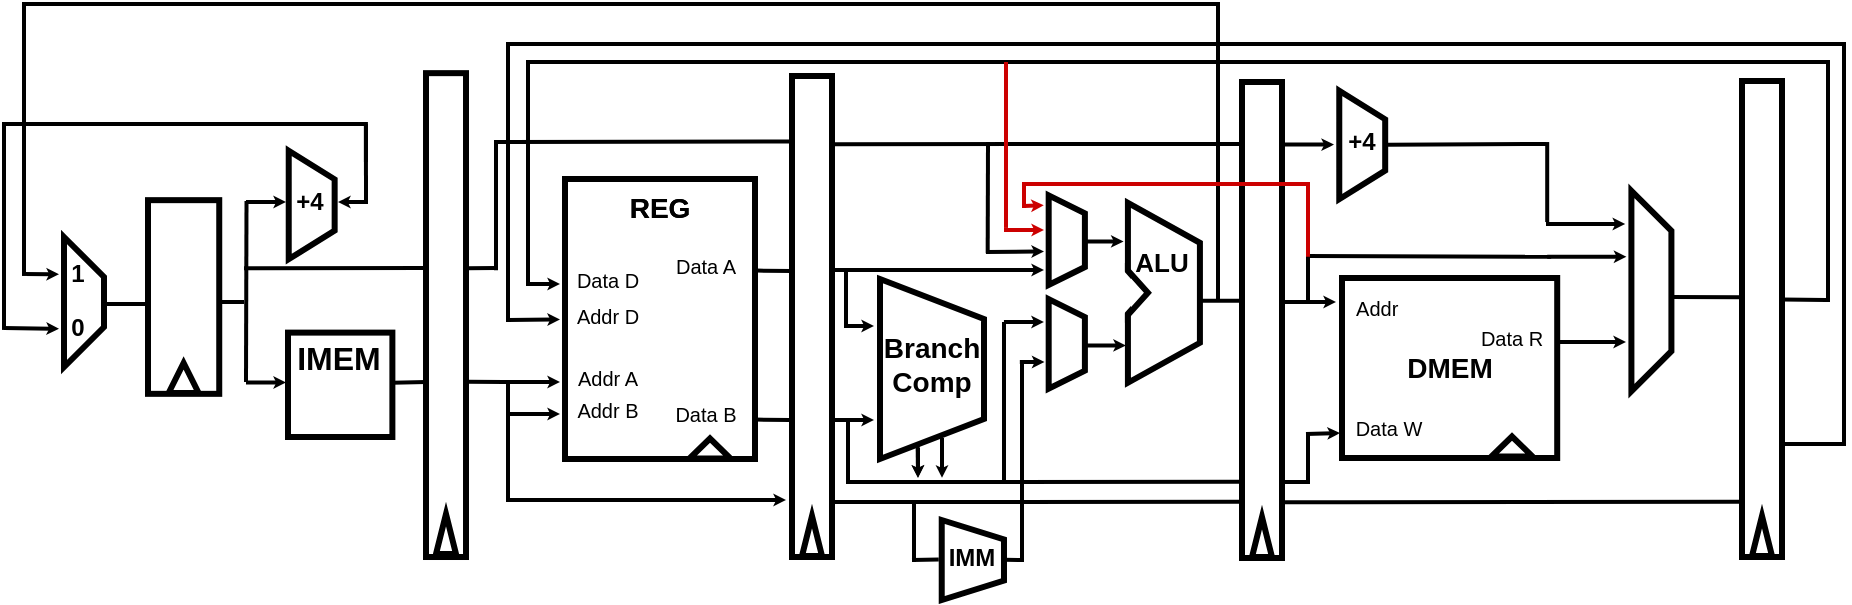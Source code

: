 <mxfile version="15.2.7" type="device"><diagram id="YKIBnA5jjdwFtylRU8H6" name="Page-1"><mxGraphModel dx="723" dy="402" grid="1" gridSize="10" guides="1" tooltips="1" connect="1" arrows="1" fold="1" page="1" pageScale="1" pageWidth="827" pageHeight="1169" math="0" shadow="0"><root><mxCell id="0"/><mxCell id="1" parent="0"/><mxCell id="d2UTugv3FbUXJhRa-wOp-1" value="&lt;b&gt;&lt;br&gt;&lt;br&gt;&lt;/b&gt;" style="shape=trapezoid;perimeter=trapezoidPerimeter;whiteSpace=wrap;html=1;fixedSize=1;rotation=90;strokeWidth=3;" vertex="1" parent="1"><mxGeometry x="17.5" y="190" width="65" height="20" as="geometry"/></mxCell><mxCell id="d2UTugv3FbUXJhRa-wOp-3" value="" style="rounded=0;whiteSpace=wrap;html=1;strokeWidth=3;rotation=-90;" vertex="1" parent="1"><mxGeometry x="51.39" y="179.69" width="96.84" height="35.62" as="geometry"/></mxCell><mxCell id="d2UTugv3FbUXJhRa-wOp-5" value="" style="triangle;whiteSpace=wrap;html=1;strokeWidth=3;rotation=-90;" vertex="1" parent="1"><mxGeometry x="92.31" y="230.5" width="15" height="15" as="geometry"/></mxCell><mxCell id="d2UTugv3FbUXJhRa-wOp-6" value="" style="shape=trapezoid;perimeter=trapezoidPerimeter;whiteSpace=wrap;html=1;fixedSize=1;strokeWidth=3;rotation=90;size=14.29;" vertex="1" parent="1"><mxGeometry x="136.73" y="140" width="54.23" height="22.96" as="geometry"/></mxCell><mxCell id="d2UTugv3FbUXJhRa-wOp-8" value="" style="whiteSpace=wrap;html=1;aspect=fixed;strokeWidth=3;" vertex="1" parent="1"><mxGeometry x="152" y="215.31" width="52.19" height="52.19" as="geometry"/></mxCell><mxCell id="d2UTugv3FbUXJhRa-wOp-11" value="" style="rounded=0;whiteSpace=wrap;html=1;strokeWidth=3;rotation=90;" vertex="1" parent="1"><mxGeometry x="268" y="161" width="140" height="95" as="geometry"/></mxCell><mxCell id="d2UTugv3FbUXJhRa-wOp-12" value="" style="rounded=0;whiteSpace=wrap;html=1;strokeWidth=3;rotation=-90;" vertex="1" parent="1"><mxGeometry x="293.75" y="197.25" width="240.5" height="20" as="geometry"/></mxCell><mxCell id="d2UTugv3FbUXJhRa-wOp-13" value="" style="triangle;whiteSpace=wrap;html=1;strokeWidth=3;rotation=-90;" vertex="1" parent="1"><mxGeometry x="404" y="312" width="20" height="10" as="geometry"/></mxCell><mxCell id="d2UTugv3FbUXJhRa-wOp-14" value="" style="shape=trapezoid;perimeter=trapezoidPerimeter;whiteSpace=wrap;html=1;fixedSize=1;strokeWidth=3;rotation=90;" vertex="1" parent="1"><mxGeometry x="429" y="207.5" width="90" height="52" as="geometry"/></mxCell><mxCell id="d2UTugv3FbUXJhRa-wOp-15" value="" style="shape=trapezoid;perimeter=trapezoidPerimeter;whiteSpace=wrap;html=1;fixedSize=1;rotation=90;strokeWidth=3;size=8.96;" vertex="1" parent="1"><mxGeometry x="519" y="160.02" width="44.79" height="18.11" as="geometry"/></mxCell><mxCell id="d2UTugv3FbUXJhRa-wOp-17" value="" style="shape=trapezoid;perimeter=trapezoidPerimeter;whiteSpace=wrap;html=1;fixedSize=1;rotation=90;strokeWidth=3;size=8.96;" vertex="1" parent="1"><mxGeometry x="519" y="211.88" width="44.79" height="18.11" as="geometry"/></mxCell><mxCell id="d2UTugv3FbUXJhRa-wOp-18" value="" style="shape=trapezoid;perimeter=trapezoidPerimeter;whiteSpace=wrap;html=1;fixedSize=1;strokeWidth=3;rotation=90;" vertex="1" parent="1"><mxGeometry x="544.96" y="177.38" width="90" height="36" as="geometry"/></mxCell><mxCell id="d2UTugv3FbUXJhRa-wOp-19" value="" style="triangle;whiteSpace=wrap;html=1;strokeWidth=3;shadow=0;rounded=0;sketch=0;" vertex="1" parent="1"><mxGeometry x="571.96" y="184.29" width="10" height="22.19" as="geometry"/></mxCell><mxCell id="d2UTugv3FbUXJhRa-wOp-33" value="" style="triangle;whiteSpace=wrap;html=1;strokeColor=#FFFFFF;" vertex="1" parent="1"><mxGeometry x="568.79" y="183.98" width="10" height="22.5" as="geometry"/></mxCell><mxCell id="d2UTugv3FbUXJhRa-wOp-35" value="" style="rounded=0;whiteSpace=wrap;html=1;strokeWidth=3;rotation=-90;" vertex="1" parent="1"><mxGeometry x="520" y="199" width="238" height="20" as="geometry"/></mxCell><mxCell id="d2UTugv3FbUXJhRa-wOp-36" value="" style="triangle;whiteSpace=wrap;html=1;strokeWidth=3;rotation=-90;" vertex="1" parent="1"><mxGeometry x="629" y="312.5" width="20" height="10" as="geometry"/></mxCell><mxCell id="d2UTugv3FbUXJhRa-wOp-37" value="" style="shape=trapezoid;perimeter=trapezoidPerimeter;whiteSpace=wrap;html=1;fixedSize=1;strokeWidth=3;rotation=90;size=14.29;" vertex="1" parent="1"><mxGeometry x="662" y="110" width="54.23" height="22.96" as="geometry"/></mxCell><mxCell id="d2UTugv3FbUXJhRa-wOp-39" value="" style="rounded=0;whiteSpace=wrap;html=1;strokeColor=#000000;strokeWidth=3;" vertex="1" parent="1"><mxGeometry x="679" y="188" width="107.6" height="90" as="geometry"/></mxCell><mxCell id="d2UTugv3FbUXJhRa-wOp-40" value="" style="triangle;whiteSpace=wrap;html=1;strokeColor=#000000;strokeWidth=3;rotation=-90;" vertex="1" parent="1"><mxGeometry x="759" y="262" width="10" height="20.5" as="geometry"/></mxCell><mxCell id="d2UTugv3FbUXJhRa-wOp-41" value="" style="shape=trapezoid;perimeter=trapezoidPerimeter;whiteSpace=wrap;html=1;fixedSize=1;strokeColor=#000000;strokeWidth=3;rotation=90;" vertex="1" parent="1"><mxGeometry x="783.6" y="184.5" width="100.21" height="20" as="geometry"/></mxCell><mxCell id="d2UTugv3FbUXJhRa-wOp-44" value="" style="rounded=0;whiteSpace=wrap;html=1;strokeWidth=3;rotation=-90;" vertex="1" parent="1"><mxGeometry x="110.04" y="196.54" width="241.93" height="20" as="geometry"/></mxCell><mxCell id="d2UTugv3FbUXJhRa-wOp-45" value="" style="triangle;whiteSpace=wrap;html=1;strokeWidth=3;rotation=-90;" vertex="1" parent="1"><mxGeometry x="221" y="311" width="20" height="10" as="geometry"/></mxCell><mxCell id="d2UTugv3FbUXJhRa-wOp-46" value="" style="rounded=0;whiteSpace=wrap;html=1;strokeWidth=3;rotation=-90;" vertex="1" parent="1"><mxGeometry x="770" y="198.5" width="238" height="20" as="geometry"/></mxCell><mxCell id="d2UTugv3FbUXJhRa-wOp-47" value="" style="triangle;whiteSpace=wrap;html=1;strokeWidth=3;rotation=-90;" vertex="1" parent="1"><mxGeometry x="879" y="312" width="20" height="10" as="geometry"/></mxCell><mxCell id="d2UTugv3FbUXJhRa-wOp-49" value="" style="endArrow=classic;html=1;startSize=0;endSize=0;strokeColor=#000000;strokeWidth=2;" edge="1" parent="1"><mxGeometry width="50" height="50" relative="1" as="geometry"><mxPoint x="20" y="186" as="sourcePoint"/><mxPoint x="37.5" y="186.13" as="targetPoint"/></mxGeometry></mxCell><mxCell id="d2UTugv3FbUXJhRa-wOp-50" value="" style="endArrow=classic;html=1;startSize=0;endSize=0;strokeColor=#000000;strokeWidth=2;" edge="1" parent="1"><mxGeometry width="50" height="50" relative="1" as="geometry"><mxPoint x="10" y="213" as="sourcePoint"/><mxPoint x="37.5" y="213.38" as="targetPoint"/></mxGeometry></mxCell><mxCell id="d2UTugv3FbUXJhRa-wOp-51" value="" style="endArrow=none;html=1;startSize=0;endSize=0;strokeColor=#000000;strokeWidth=2;" edge="1" parent="1"><mxGeometry width="50" height="50" relative="1" as="geometry"><mxPoint x="10" y="213.96" as="sourcePoint"/><mxPoint x="10" y="110" as="targetPoint"/></mxGeometry></mxCell><mxCell id="d2UTugv3FbUXJhRa-wOp-52" value="" style="endArrow=classic;html=1;startSize=0;endSize=0;strokeColor=#000000;strokeWidth=2;" edge="1" parent="1"><mxGeometry width="50" height="50" relative="1" as="geometry"><mxPoint x="191" y="150" as="sourcePoint"/><mxPoint x="177" y="150.04" as="targetPoint"/></mxGeometry></mxCell><mxCell id="d2UTugv3FbUXJhRa-wOp-53" value="" style="endArrow=none;html=1;startSize=0;endSize=0;strokeColor=#000000;strokeWidth=2;" edge="1" parent="1"><mxGeometry width="50" height="50" relative="1" as="geometry"><mxPoint x="9" y="111" as="sourcePoint"/><mxPoint x="190" y="111" as="targetPoint"/></mxGeometry></mxCell><mxCell id="d2UTugv3FbUXJhRa-wOp-54" value="" style="endArrow=none;html=1;startSize=0;endSize=0;strokeColor=#000000;strokeWidth=2;" edge="1" parent="1"><mxGeometry width="50" height="50" relative="1" as="geometry"><mxPoint x="191" y="151" as="sourcePoint"/><mxPoint x="190.96" y="111" as="targetPoint"/></mxGeometry></mxCell><mxCell id="d2UTugv3FbUXJhRa-wOp-55" value="" style="endArrow=none;html=1;startSize=0;endSize=0;strokeColor=#000000;strokeWidth=2;" edge="1" parent="1"><mxGeometry width="50" height="50" relative="1" as="geometry"><mxPoint x="190.96" y="130" as="sourcePoint"/><mxPoint x="190.96" y="110" as="targetPoint"/></mxGeometry></mxCell><mxCell id="d2UTugv3FbUXJhRa-wOp-56" value="" style="endArrow=none;html=1;startSize=0;endSize=0;strokeColor=#000000;strokeWidth=2;endFill=0;" edge="1" parent="1"><mxGeometry width="50" height="50" relative="1" as="geometry"><mxPoint x="609" y="199.38" as="sourcePoint"/><mxPoint x="629" y="199.38" as="targetPoint"/></mxGeometry></mxCell><mxCell id="d2UTugv3FbUXJhRa-wOp-57" value="" style="endArrow=none;html=1;startSize=0;endSize=0;strokeColor=#000000;strokeWidth=2;" edge="1" parent="1"><mxGeometry width="50" height="50" relative="1" as="geometry"><mxPoint x="617" y="199" as="sourcePoint"/><mxPoint x="617" y="50" as="targetPoint"/></mxGeometry></mxCell><mxCell id="d2UTugv3FbUXJhRa-wOp-58" value="" style="endArrow=none;html=1;startSize=0;endSize=0;strokeColor=#000000;strokeWidth=2;" edge="1" parent="1"><mxGeometry width="50" height="50" relative="1" as="geometry"><mxPoint x="20" y="51" as="sourcePoint"/><mxPoint x="600" y="51" as="targetPoint"/></mxGeometry></mxCell><mxCell id="d2UTugv3FbUXJhRa-wOp-59" value="" style="endArrow=none;html=1;startSize=0;endSize=0;strokeColor=#000000;strokeWidth=2;" edge="1" parent="1"><mxGeometry width="50" height="50" relative="1" as="geometry"><mxPoint x="20" y="190" as="sourcePoint"/><mxPoint x="20" y="50" as="targetPoint"/></mxGeometry></mxCell><mxCell id="d2UTugv3FbUXJhRa-wOp-62" value="" style="endArrow=none;html=1;startSize=0;endSize=0;strokeColor=none;strokeWidth=2;" edge="1" parent="1"><mxGeometry width="50" height="50" relative="1" as="geometry"><mxPoint x="17.5" y="202.5" as="sourcePoint"/><mxPoint x="17.5" y="192.5" as="targetPoint"/></mxGeometry></mxCell><mxCell id="d2UTugv3FbUXJhRa-wOp-64" value="" style="endArrow=none;html=1;startSize=0;endSize=0;strokeColor=#FFFFFF;strokeWidth=3;" edge="1" parent="1"><mxGeometry width="50" height="50" relative="1" as="geometry"><mxPoint x="20" y="190" as="sourcePoint"/><mxPoint x="20" y="186.98" as="targetPoint"/></mxGeometry></mxCell><mxCell id="d2UTugv3FbUXJhRa-wOp-70" value="" style="endArrow=none;html=1;startSize=0;endSize=0;strokeColor=#000000;strokeWidth=2;endFill=0;" edge="1" parent="1"><mxGeometry width="50" height="50" relative="1" as="geometry"><mxPoint x="59.81" y="201" as="sourcePoint"/><mxPoint x="82.5" y="201" as="targetPoint"/></mxGeometry></mxCell><mxCell id="d2UTugv3FbUXJhRa-wOp-72" value="" style="endArrow=none;html=1;startSize=0;endSize=0;strokeColor=#000000;strokeWidth=2;" edge="1" parent="1"><mxGeometry width="50" height="50" relative="1" as="geometry"><mxPoint x="118" y="200" as="sourcePoint"/><mxPoint x="130" y="200" as="targetPoint"/></mxGeometry></mxCell><mxCell id="d2UTugv3FbUXJhRa-wOp-73" value="" style="endArrow=classic;html=1;startSize=0;endSize=0;strokeColor=#000000;strokeWidth=2;" edge="1" parent="1"><mxGeometry width="50" height="50" relative="1" as="geometry"><mxPoint x="131" y="150" as="sourcePoint"/><mxPoint x="151" y="150" as="targetPoint"/></mxGeometry></mxCell><mxCell id="d2UTugv3FbUXJhRa-wOp-74" value="" style="endArrow=classic;html=1;startSize=0;endSize=0;strokeColor=#000000;strokeWidth=2;" edge="1" parent="1"><mxGeometry width="50" height="50" relative="1" as="geometry"><mxPoint x="131" y="240.29" as="sourcePoint"/><mxPoint x="151" y="240.29" as="targetPoint"/></mxGeometry></mxCell><mxCell id="d2UTugv3FbUXJhRa-wOp-75" value="" style="endArrow=none;html=1;startSize=0;endSize=0;strokeColor=#000000;strokeWidth=2;" edge="1" parent="1"><mxGeometry width="50" height="50" relative="1" as="geometry"><mxPoint x="131" y="240" as="sourcePoint"/><mxPoint x="131.25" y="149.5" as="targetPoint"/></mxGeometry></mxCell><mxCell id="d2UTugv3FbUXJhRa-wOp-76" value="" style="endArrow=none;html=1;startSize=0;endSize=0;strokeColor=#000000;strokeWidth=2;" edge="1" parent="1"><mxGeometry width="50" height="50" relative="1" as="geometry"><mxPoint x="130" y="183.13" as="sourcePoint"/><mxPoint x="220" y="183" as="targetPoint"/></mxGeometry></mxCell><mxCell id="d2UTugv3FbUXJhRa-wOp-78" value="" style="endArrow=none;html=1;startSize=0;endSize=0;strokeColor=#000000;strokeWidth=2;" edge="1" parent="1"><mxGeometry width="50" height="50" relative="1" as="geometry"><mxPoint x="204.19" y="240.32" as="sourcePoint"/><mxPoint x="221" y="240" as="targetPoint"/></mxGeometry></mxCell><mxCell id="d2UTugv3FbUXJhRa-wOp-79" value="" style="endArrow=none;html=1;startSize=0;endSize=0;strokeColor=#000000;strokeWidth=2;" edge="1" parent="1"><mxGeometry width="50" height="50" relative="1" as="geometry"><mxPoint x="577.79" y="51" as="sourcePoint"/><mxPoint x="617.79" y="51" as="targetPoint"/></mxGeometry></mxCell><mxCell id="d2UTugv3FbUXJhRa-wOp-80" value="" style="endArrow=classic;html=1;startSize=0;endSize=0;strokeColor=#000000;strokeWidth=2;" edge="1" parent="1"><mxGeometry width="50" height="50" relative="1" as="geometry"><mxPoint x="271" y="191" as="sourcePoint"/><mxPoint x="288" y="191.0" as="targetPoint"/></mxGeometry></mxCell><mxCell id="d2UTugv3FbUXJhRa-wOp-81" value="" style="endArrow=classic;html=1;startSize=0;endSize=0;strokeColor=#000000;strokeWidth=2;" edge="1" parent="1"><mxGeometry width="50" height="50" relative="1" as="geometry"><mxPoint x="261" y="209" as="sourcePoint"/><mxPoint x="288" y="208.69" as="targetPoint"/></mxGeometry></mxCell><mxCell id="d2UTugv3FbUXJhRa-wOp-82" value="" style="endArrow=classic;html=1;startSize=0;endSize=0;strokeColor=#000000;strokeWidth=2;" edge="1" parent="1"><mxGeometry width="50" height="50" relative="1" as="geometry"><mxPoint x="261" y="256" as="sourcePoint"/><mxPoint x="288" y="256.0" as="targetPoint"/></mxGeometry></mxCell><mxCell id="d2UTugv3FbUXJhRa-wOp-83" value="" style="endArrow=classic;html=1;startSize=0;endSize=0;strokeColor=#000000;strokeWidth=2;" edge="1" parent="1"><mxGeometry width="50" height="50" relative="1" as="geometry"><mxPoint x="260" y="240" as="sourcePoint"/><mxPoint x="288" y="240" as="targetPoint"/></mxGeometry></mxCell><mxCell id="d2UTugv3FbUXJhRa-wOp-84" value="" style="endArrow=none;html=1;startSize=0;endSize=0;strokeColor=#000000;strokeWidth=2;" edge="1" parent="1"><mxGeometry width="50" height="50" relative="1" as="geometry"><mxPoint x="262" y="300" as="sourcePoint"/><mxPoint x="262" y="239.12" as="targetPoint"/></mxGeometry></mxCell><mxCell id="d2UTugv3FbUXJhRa-wOp-86" value="" style="endArrow=classic;html=1;startSize=0;endSize=0;strokeColor=#000000;strokeWidth=2;" edge="1" parent="1"><mxGeometry width="50" height="50" relative="1" as="geometry"><mxPoint x="261" y="299" as="sourcePoint"/><mxPoint x="401" y="299" as="targetPoint"/></mxGeometry></mxCell><mxCell id="d2UTugv3FbUXJhRa-wOp-88" value="" style="endArrow=none;html=1;startSize=0;endSize=0;strokeColor=#000000;strokeWidth=2;endFill=0;" edge="1" parent="1"><mxGeometry width="50" height="50" relative="1" as="geometry"><mxPoint x="899" y="271" as="sourcePoint"/><mxPoint x="931" y="271" as="targetPoint"/></mxGeometry></mxCell><mxCell id="d2UTugv3FbUXJhRa-wOp-89" value="" style="endArrow=none;html=1;startSize=0;endSize=0;strokeColor=#000000;strokeWidth=2;" edge="1" parent="1"><mxGeometry width="50" height="50" relative="1" as="geometry"><mxPoint x="930" y="271.5" as="sourcePoint"/><mxPoint x="930" y="70" as="targetPoint"/></mxGeometry></mxCell><mxCell id="d2UTugv3FbUXJhRa-wOp-90" value="" style="endArrow=none;html=1;startSize=0;endSize=0;strokeColor=#000000;strokeWidth=2;" edge="1" parent="1"><mxGeometry width="50" height="50" relative="1" as="geometry"><mxPoint x="261" y="71" as="sourcePoint"/><mxPoint x="929" y="71" as="targetPoint"/></mxGeometry></mxCell><mxCell id="d2UTugv3FbUXJhRa-wOp-91" value="" style="endArrow=none;html=1;startSize=0;endSize=0;strokeColor=#000000;strokeWidth=2;" edge="1" parent="1"><mxGeometry width="50" height="50" relative="1" as="geometry"><mxPoint x="241" y="239.9" as="sourcePoint"/><mxPoint x="260" y="240" as="targetPoint"/></mxGeometry></mxCell><mxCell id="d2UTugv3FbUXJhRa-wOp-92" value="" style="endArrow=none;html=1;startSize=0;endSize=0;strokeColor=#000000;strokeWidth=2;" edge="1" parent="1"><mxGeometry width="50" height="50" relative="1" as="geometry"><mxPoint x="262" y="210" as="sourcePoint"/><mxPoint x="262" y="69.96" as="targetPoint"/></mxGeometry></mxCell><mxCell id="d2UTugv3FbUXJhRa-wOp-93" value="" style="endArrow=none;html=1;startSize=0;endSize=0;strokeColor=#000000;strokeWidth=2;entryX=0.864;entryY=0.007;entryDx=0;entryDy=0;entryPerimeter=0;" edge="1" parent="1"><mxGeometry width="50" height="50" relative="1" as="geometry"><mxPoint x="255" y="120" as="sourcePoint"/><mxPoint x="403.14" y="119.708" as="targetPoint"/></mxGeometry></mxCell><mxCell id="d2UTugv3FbUXJhRa-wOp-94" value="" style="endArrow=none;html=1;startSize=0;endSize=0;strokeColor=#000000;strokeWidth=2;endFill=0;" edge="1" parent="1"><mxGeometry width="50" height="50" relative="1" as="geometry"><mxPoint x="899" y="198.8" as="sourcePoint"/><mxPoint x="921" y="199" as="targetPoint"/></mxGeometry></mxCell><mxCell id="d2UTugv3FbUXJhRa-wOp-95" value="" style="endArrow=none;html=1;startSize=0;endSize=0;strokeColor=#000000;strokeWidth=2;" edge="1" parent="1"><mxGeometry width="50" height="50" relative="1" as="geometry"><mxPoint x="271" y="80" as="sourcePoint"/><mxPoint x="923" y="80" as="targetPoint"/></mxGeometry></mxCell><mxCell id="d2UTugv3FbUXJhRa-wOp-96" value="" style="endArrow=none;html=1;startSize=0;endSize=0;strokeColor=#000000;strokeWidth=2;" edge="1" parent="1"><mxGeometry width="50" height="50" relative="1" as="geometry"><mxPoint x="922" y="200" as="sourcePoint"/><mxPoint x="922" y="80" as="targetPoint"/></mxGeometry></mxCell><mxCell id="d2UTugv3FbUXJhRa-wOp-97" value="" style="endArrow=none;html=1;startSize=0;endSize=0;strokeColor=#000000;strokeWidth=2;" edge="1" parent="1"><mxGeometry width="50" height="50" relative="1" as="geometry"><mxPoint x="272" y="190" as="sourcePoint"/><mxPoint x="272" y="79" as="targetPoint"/></mxGeometry></mxCell><mxCell id="d2UTugv3FbUXJhRa-wOp-99" value="" style="endArrow=none;html=1;startSize=0;endSize=0;strokeColor=#000000;strokeWidth=2;" edge="1" parent="1"><mxGeometry width="50" height="50" relative="1" as="geometry"><mxPoint x="256" y="184.13" as="sourcePoint"/><mxPoint x="256" y="121" as="targetPoint"/></mxGeometry></mxCell><mxCell id="d2UTugv3FbUXJhRa-wOp-100" value="" style="endArrow=none;html=1;startSize=0;endSize=0;strokeColor=#000000;strokeWidth=2;" edge="1" parent="1"><mxGeometry width="50" height="50" relative="1" as="geometry"><mxPoint x="241" y="183.13" as="sourcePoint"/><mxPoint x="256" y="183" as="targetPoint"/></mxGeometry></mxCell><mxCell id="d2UTugv3FbUXJhRa-wOp-101" value="" style="endArrow=none;html=1;startSize=0;endSize=0;strokeColor=#FFFFFF;strokeWidth=3;" edge="1" parent="1"><mxGeometry width="50" height="50" relative="1" as="geometry"><mxPoint x="237.93" y="201" as="sourcePoint"/><mxPoint x="237.93" y="171" as="targetPoint"/></mxGeometry></mxCell><mxCell id="d2UTugv3FbUXJhRa-wOp-103" value="" style="endArrow=none;html=1;startSize=0;endSize=0;strokeColor=#000000;strokeWidth=2;" edge="1" parent="1"><mxGeometry width="50" height="50" relative="1" as="geometry"><mxPoint x="385.39" y="258.8" as="sourcePoint"/><mxPoint x="403" y="259" as="targetPoint"/></mxGeometry></mxCell><mxCell id="d2UTugv3FbUXJhRa-wOp-104" value="" style="endArrow=none;html=1;startSize=0;endSize=0;strokeColor=#000000;strokeWidth=2;" edge="1" parent="1"><mxGeometry width="50" height="50" relative="1" as="geometry"><mxPoint x="386.39" y="184.3" as="sourcePoint"/><mxPoint x="404" y="184.5" as="targetPoint"/></mxGeometry></mxCell><mxCell id="d2UTugv3FbUXJhRa-wOp-105" value="" style="endArrow=classic;html=1;startSize=0;endSize=0;strokeColor=#000000;strokeWidth=2;" edge="1" parent="1"><mxGeometry width="50" height="50" relative="1" as="geometry"><mxPoint x="425" y="259" as="sourcePoint"/><mxPoint x="445" y="259" as="targetPoint"/></mxGeometry></mxCell><mxCell id="d2UTugv3FbUXJhRa-wOp-107" value="" style="endArrow=classic;html=1;startSize=0;endSize=0;strokeColor=#000000;strokeWidth=2;" edge="1" parent="1"><mxGeometry width="50" height="50" relative="1" as="geometry"><mxPoint x="424" y="184" as="sourcePoint"/><mxPoint x="530" y="184" as="targetPoint"/></mxGeometry></mxCell><mxCell id="d2UTugv3FbUXJhRa-wOp-108" value="" style="endArrow=classic;html=1;startSize=0;endSize=0;strokeColor=#000000;strokeWidth=2;" edge="1" parent="1"><mxGeometry width="50" height="50" relative="1" as="geometry"><mxPoint x="431" y="212" as="sourcePoint"/><mxPoint x="445" y="212" as="targetPoint"/></mxGeometry></mxCell><mxCell id="d2UTugv3FbUXJhRa-wOp-110" value="" style="endArrow=none;html=1;startSize=0;endSize=0;strokeColor=#000000;strokeWidth=2;" edge="1" parent="1"><mxGeometry width="50" height="50" relative="1" as="geometry"><mxPoint x="431" y="213" as="sourcePoint"/><mxPoint x="431" y="183" as="targetPoint"/></mxGeometry></mxCell><mxCell id="d2UTugv3FbUXJhRa-wOp-111" value="" style="endArrow=none;html=1;startSize=0;endSize=0;strokeColor=#000000;strokeWidth=2;entryX=0.87;entryY=-0.033;entryDx=0;entryDy=0;entryPerimeter=0;" edge="1" parent="1" target="d2UTugv3FbUXJhRa-wOp-35"><mxGeometry width="50" height="50" relative="1" as="geometry"><mxPoint x="424.43" y="121.14" as="sourcePoint"/><mxPoint x="628" y="119" as="targetPoint"/></mxGeometry></mxCell><mxCell id="d2UTugv3FbUXJhRa-wOp-112" value="" style="endArrow=classic;html=1;startSize=0;endSize=0;strokeColor=#000000;strokeWidth=2;" edge="1" parent="1"><mxGeometry width="50" height="50" relative="1" as="geometry"><mxPoint x="501" y="175" as="sourcePoint"/><mxPoint x="530" y="174.69" as="targetPoint"/></mxGeometry></mxCell><mxCell id="d2UTugv3FbUXJhRa-wOp-113" value="" style="endArrow=none;html=1;startSize=0;endSize=0;strokeColor=#000000;strokeWidth=2;" edge="1" parent="1"><mxGeometry width="50" height="50" relative="1" as="geometry"><mxPoint x="501.84" y="175.69" as="sourcePoint"/><mxPoint x="502" y="120" as="targetPoint"/></mxGeometry></mxCell><mxCell id="d2UTugv3FbUXJhRa-wOp-114" value="" style="endArrow=classic;html=1;startSize=0;endSize=0;strokeColor=#000000;strokeWidth=2;" edge="1" parent="1"><mxGeometry width="50" height="50" relative="1" as="geometry"><mxPoint x="549.79" y="169.69" as="sourcePoint"/><mxPoint x="569.79" y="169.69" as="targetPoint"/></mxGeometry></mxCell><mxCell id="d2UTugv3FbUXJhRa-wOp-115" value="" style="endArrow=classic;html=1;startSize=0;endSize=0;strokeColor=#000000;strokeWidth=2;" edge="1" parent="1"><mxGeometry width="50" height="50" relative="1" as="geometry"><mxPoint x="550.96" y="221.7" as="sourcePoint"/><mxPoint x="570.96" y="221.7" as="targetPoint"/></mxGeometry></mxCell><mxCell id="d2UTugv3FbUXJhRa-wOp-117" value="" style="shape=trapezoid;perimeter=trapezoidPerimeter;whiteSpace=wrap;html=1;fixedSize=1;strokeColor=#000000;strokeWidth=3;rotation=90;size=9.75;" vertex="1" parent="1"><mxGeometry x="474.43" y="313.43" width="40" height="31.13" as="geometry"/></mxCell><mxCell id="d2UTugv3FbUXJhRa-wOp-120" value="" style="endArrow=classic;html=1;startSize=0;endSize=0;strokeColor=#000000;strokeWidth=2;" edge="1" parent="1"><mxGeometry width="50" height="50" relative="1" as="geometry"><mxPoint x="467" y="273" as="sourcePoint"/><mxPoint x="467" y="287.92" as="targetPoint"/></mxGeometry></mxCell><mxCell id="d2UTugv3FbUXJhRa-wOp-121" value="" style="endArrow=classic;html=1;startSize=0;endSize=0;strokeColor=#000000;strokeWidth=2;exitX=0.917;exitY=0.638;exitDx=0;exitDy=0;exitPerimeter=0;" edge="1" parent="1" source="d2UTugv3FbUXJhRa-wOp-14"><mxGeometry width="50" height="50" relative="1" as="geometry"><mxPoint x="467" y="273" as="sourcePoint"/><mxPoint x="467" y="287.92" as="targetPoint"/></mxGeometry></mxCell><mxCell id="d2UTugv3FbUXJhRa-wOp-122" value="" style="endArrow=classic;html=1;startSize=0;endSize=0;strokeColor=#000000;strokeWidth=2;" edge="1" parent="1"><mxGeometry width="50" height="50" relative="1" as="geometry"><mxPoint x="479" y="268" as="sourcePoint"/><mxPoint x="479" y="287.92" as="targetPoint"/></mxGeometry></mxCell><mxCell id="d2UTugv3FbUXJhRa-wOp-123" value="" style="endArrow=none;html=1;startSize=0;endSize=0;strokeColor=#000000;strokeWidth=2;" edge="1" parent="1"><mxGeometry width="50" height="50" relative="1" as="geometry"><mxPoint x="432" y="289.5" as="sourcePoint"/><mxPoint x="432" y="259.5" as="targetPoint"/></mxGeometry></mxCell><mxCell id="d2UTugv3FbUXJhRa-wOp-124" value="" style="endArrow=none;html=1;startSize=0;endSize=0;strokeColor=#000000;strokeWidth=2;entryX=0.16;entryY=-0.035;entryDx=0;entryDy=0;entryPerimeter=0;" edge="1" parent="1" target="d2UTugv3FbUXJhRa-wOp-35"><mxGeometry width="50" height="50" relative="1" as="geometry"><mxPoint x="431" y="290" as="sourcePoint"/><mxPoint x="471" y="290" as="targetPoint"/></mxGeometry></mxCell><mxCell id="d2UTugv3FbUXJhRa-wOp-125" value="" style="endArrow=classic;html=1;startSize=0;endSize=0;strokeColor=#000000;strokeWidth=2;" edge="1" parent="1"><mxGeometry width="50" height="50" relative="1" as="geometry"><mxPoint x="509.96" y="210" as="sourcePoint"/><mxPoint x="529.96" y="210" as="targetPoint"/><Array as="points"><mxPoint x="529.96" y="210"/></Array></mxGeometry></mxCell><mxCell id="d2UTugv3FbUXJhRa-wOp-126" value="" style="endArrow=none;html=1;startSize=0;endSize=0;strokeColor=#000000;strokeWidth=2;" edge="1" parent="1"><mxGeometry width="50" height="50" relative="1" as="geometry"><mxPoint x="510" y="290" as="sourcePoint"/><mxPoint x="510" y="210" as="targetPoint"/></mxGeometry></mxCell><mxCell id="d2UTugv3FbUXJhRa-wOp-127" value="" style="endArrow=classic;html=1;startSize=0;endSize=0;strokeColor=#000000;strokeWidth=2;" edge="1" parent="1"><mxGeometry width="50" height="50" relative="1" as="geometry"><mxPoint x="517" y="230" as="sourcePoint"/><mxPoint x="530.25" y="229.99" as="targetPoint"/><Array as="points"><mxPoint x="530.25" y="229.99"/></Array></mxGeometry></mxCell><mxCell id="d2UTugv3FbUXJhRa-wOp-128" value="" style="endArrow=none;html=1;startSize=0;endSize=0;strokeColor=#000000;strokeWidth=2;" edge="1" parent="1"><mxGeometry width="50" height="50" relative="1" as="geometry"><mxPoint x="519" y="229.99" as="sourcePoint"/><mxPoint x="519" y="330" as="targetPoint"/></mxGeometry></mxCell><mxCell id="d2UTugv3FbUXJhRa-wOp-130" value="" style="endArrow=none;html=1;startSize=0;endSize=0;strokeColor=#000000;strokeWidth=2;" edge="1" parent="1"><mxGeometry width="50" height="50" relative="1" as="geometry"><mxPoint x="520" y="329" as="sourcePoint"/><mxPoint x="510" y="328.9" as="targetPoint"/></mxGeometry></mxCell><mxCell id="d2UTugv3FbUXJhRa-wOp-131" value="" style="endArrow=none;html=1;startSize=0;endSize=0;strokeColor=#FFFFFF;strokeWidth=2;" edge="1" parent="1"><mxGeometry width="50" height="50" relative="1" as="geometry"><mxPoint x="516.92" y="231.5" as="sourcePoint"/><mxPoint x="516.92" y="221.5" as="targetPoint"/><Array as="points"><mxPoint x="516.92" y="221.5"/></Array></mxGeometry></mxCell><mxCell id="d2UTugv3FbUXJhRa-wOp-132" value="" style="endArrow=none;html=1;startSize=0;endSize=0;strokeColor=#000000;strokeWidth=2;entryX=0.118;entryY=-0.05;entryDx=0;entryDy=0;entryPerimeter=0;" edge="1" parent="1" target="d2UTugv3FbUXJhRa-wOp-35"><mxGeometry width="50" height="50" relative="1" as="geometry"><mxPoint x="425" y="300" as="sourcePoint"/><mxPoint x="466.13" y="300" as="targetPoint"/><Array as="points"><mxPoint x="446.13" y="300"/></Array></mxGeometry></mxCell><mxCell id="d2UTugv3FbUXJhRa-wOp-133" value="" style="endArrow=none;html=1;startSize=0;endSize=0;strokeColor=#000000;strokeWidth=2;" edge="1" parent="1"><mxGeometry width="50" height="50" relative="1" as="geometry"><mxPoint x="465" y="330" as="sourcePoint"/><mxPoint x="465" y="299.5" as="targetPoint"/></mxGeometry></mxCell><mxCell id="d2UTugv3FbUXJhRa-wOp-134" value="" style="endArrow=none;html=1;startSize=0;endSize=0;strokeColor=#000000;strokeWidth=2;entryX=0.493;entryY=1.048;entryDx=0;entryDy=0;entryPerimeter=0;" edge="1" parent="1" target="d2UTugv3FbUXJhRa-wOp-117"><mxGeometry width="50" height="50" relative="1" as="geometry"><mxPoint x="464" y="329" as="sourcePoint"/><mxPoint x="488" y="319" as="targetPoint"/></mxGeometry></mxCell><mxCell id="d2UTugv3FbUXJhRa-wOp-135" value="" style="endArrow=classic;html=1;startSize=0;endSize=0;strokeColor=#000000;strokeWidth=2;" edge="1" parent="1"><mxGeometry width="50" height="50" relative="1" as="geometry"><mxPoint x="650" y="200" as="sourcePoint"/><mxPoint x="676" y="200" as="targetPoint"/></mxGeometry></mxCell><mxCell id="d2UTugv3FbUXJhRa-wOp-137" value="" style="endArrow=classic;html=1;startSize=0;endSize=0;strokeColor=#000000;strokeWidth=2;" edge="1" parent="1"><mxGeometry width="50" height="50" relative="1" as="geometry"><mxPoint x="661" y="266" as="sourcePoint"/><mxPoint x="678" y="265.5" as="targetPoint"/></mxGeometry></mxCell><mxCell id="d2UTugv3FbUXJhRa-wOp-138" value="" style="endArrow=none;html=1;startSize=0;endSize=0;strokeColor=#000000;strokeWidth=2;" edge="1" parent="1"><mxGeometry width="50" height="50" relative="1" as="geometry"><mxPoint x="662" y="291" as="sourcePoint"/><mxPoint x="662" y="266" as="targetPoint"/></mxGeometry></mxCell><mxCell id="d2UTugv3FbUXJhRa-wOp-139" value="" style="endArrow=none;html=1;startSize=0;endSize=0;strokeColor=#000000;strokeWidth=2;" edge="1" parent="1"><mxGeometry width="50" height="50" relative="1" as="geometry"><mxPoint x="650" y="290" as="sourcePoint"/><mxPoint x="662" y="290" as="targetPoint"/></mxGeometry></mxCell><mxCell id="d2UTugv3FbUXJhRa-wOp-140" value="" style="endArrow=none;html=1;startSize=0;endSize=0;strokeColor=#000000;strokeWidth=2;entryX=0.116;entryY=-0.064;entryDx=0;entryDy=0;entryPerimeter=0;" edge="1" parent="1" target="d2UTugv3FbUXJhRa-wOp-46"><mxGeometry width="50" height="50" relative="1" as="geometry"><mxPoint x="649" y="300.08" as="sourcePoint"/><mxPoint x="852" y="299.996" as="targetPoint"/><Array as="points"><mxPoint x="670.13" y="300.08"/></Array></mxGeometry></mxCell><mxCell id="d2UTugv3FbUXJhRa-wOp-141" value="" style="endArrow=classic;html=1;startSize=0;endSize=0;strokeColor=#000000;strokeWidth=2;" edge="1" parent="1"><mxGeometry width="50" height="50" relative="1" as="geometry"><mxPoint x="649" y="121.31" as="sourcePoint"/><mxPoint x="675" y="121.31" as="targetPoint"/></mxGeometry></mxCell><mxCell id="d2UTugv3FbUXJhRa-wOp-142" value="" style="endArrow=classic;html=1;startSize=0;endSize=0;strokeColor=#000000;strokeWidth=2;" edge="1" parent="1"><mxGeometry width="50" height="50" relative="1" as="geometry"><mxPoint x="787" y="220" as="sourcePoint"/><mxPoint x="821" y="219.99" as="targetPoint"/></mxGeometry></mxCell><mxCell id="d2UTugv3FbUXJhRa-wOp-143" value="" style="endArrow=none;html=1;startSize=0;endSize=0;strokeColor=#000000;strokeWidth=2;" edge="1" parent="1"><mxGeometry width="50" height="50" relative="1" as="geometry"><mxPoint x="702" y="121.34" as="sourcePoint"/><mxPoint x="781" y="121" as="targetPoint"/></mxGeometry></mxCell><mxCell id="d2UTugv3FbUXJhRa-wOp-144" value="" style="endArrow=none;html=1;startSize=0;endSize=0;strokeColor=#000000;strokeWidth=2;" edge="1" parent="1"><mxGeometry width="50" height="50" relative="1" as="geometry"><mxPoint x="781.6" y="160.02" as="sourcePoint"/><mxPoint x="781.6" y="120.02" as="targetPoint"/></mxGeometry></mxCell><mxCell id="d2UTugv3FbUXJhRa-wOp-145" value="" style="endArrow=classic;html=1;startSize=0;endSize=0;strokeColor=#000000;strokeWidth=2;" edge="1" parent="1"><mxGeometry width="50" height="50" relative="1" as="geometry"><mxPoint x="781" y="161" as="sourcePoint"/><mxPoint x="820.6" y="161" as="targetPoint"/></mxGeometry></mxCell><mxCell id="d2UTugv3FbUXJhRa-wOp-146" value="" style="endArrow=classic;html=1;startSize=0;endSize=0;strokeColor=#000000;strokeWidth=2;" edge="1" parent="1"><mxGeometry width="50" height="50" relative="1" as="geometry"><mxPoint x="781.6" y="177.38" as="sourcePoint"/><mxPoint x="821.2" y="177.38" as="targetPoint"/></mxGeometry></mxCell><mxCell id="d2UTugv3FbUXJhRa-wOp-147" value="" style="endArrow=none;html=1;startSize=0;endSize=0;strokeColor=#000000;strokeWidth=2;" edge="1" parent="1"><mxGeometry width="50" height="50" relative="1" as="geometry"><mxPoint x="661" y="177" as="sourcePoint"/><mxPoint x="783.6" y="177.38" as="targetPoint"/></mxGeometry></mxCell><mxCell id="d2UTugv3FbUXJhRa-wOp-148" value="" style="endArrow=none;html=1;startSize=0;endSize=0;strokeColor=#000000;strokeWidth=2;" edge="1" parent="1"><mxGeometry width="50" height="50" relative="1" as="geometry"><mxPoint x="662" y="200" as="sourcePoint"/><mxPoint x="662" y="176.54" as="targetPoint"/></mxGeometry></mxCell><mxCell id="d2UTugv3FbUXJhRa-wOp-149" value="" style="endArrow=none;html=1;startSize=0;endSize=0;strokeColor=#000000;strokeWidth=2;entryX=0.55;entryY=-0.035;entryDx=0;entryDy=0;entryPerimeter=0;" edge="1" parent="1"><mxGeometry width="50" height="50" relative="1" as="geometry"><mxPoint x="843" y="197.54" as="sourcePoint"/><mxPoint x="880.3" y="197.6" as="targetPoint"/></mxGeometry></mxCell><mxCell id="d2UTugv3FbUXJhRa-wOp-150" value="" style="endArrow=classic;html=1;startSize=0;endSize=0;strokeColor=#CC0000;strokeWidth=2;" edge="1" parent="1"><mxGeometry width="50" height="50" relative="1" as="geometry"><mxPoint x="510.0" y="164.02" as="sourcePoint"/><mxPoint x="530" y="164.02" as="targetPoint"/><Array as="points"><mxPoint x="530" y="164.02"/></Array></mxGeometry></mxCell><mxCell id="d2UTugv3FbUXJhRa-wOp-151" value="" style="endArrow=none;html=1;startSize=0;endSize=0;strokeColor=#CC0000;strokeWidth=2;" edge="1" parent="1"><mxGeometry width="50" height="50" relative="1" as="geometry"><mxPoint x="511" y="162.96" as="sourcePoint"/><mxPoint x="511" y="80" as="targetPoint"/></mxGeometry></mxCell><mxCell id="d2UTugv3FbUXJhRa-wOp-152" value="" style="endArrow=classic;html=1;startSize=0;endSize=0;strokeColor=#CC0000;strokeWidth=2;" edge="1" parent="1"><mxGeometry width="50" height="50" relative="1" as="geometry"><mxPoint x="520" y="152" as="sourcePoint"/><mxPoint x="529.87" y="151.68" as="targetPoint"/><Array as="points"><mxPoint x="529.87" y="151.68"/></Array></mxGeometry></mxCell><mxCell id="d2UTugv3FbUXJhRa-wOp-153" value="" style="endArrow=none;html=1;startSize=0;endSize=0;strokeColor=#CC0000;strokeWidth=2;" edge="1" parent="1"><mxGeometry width="50" height="50" relative="1" as="geometry"><mxPoint x="662" y="177.38" as="sourcePoint"/><mxPoint x="662" y="140" as="targetPoint"/></mxGeometry></mxCell><mxCell id="d2UTugv3FbUXJhRa-wOp-154" value="" style="endArrow=none;html=1;startSize=0;endSize=0;strokeColor=#CC0000;strokeWidth=2;" edge="1" parent="1"><mxGeometry width="50" height="50" relative="1" as="geometry"><mxPoint x="521" y="141" as="sourcePoint"/><mxPoint x="661" y="141" as="targetPoint"/></mxGeometry></mxCell><mxCell id="d2UTugv3FbUXJhRa-wOp-155" value="" style="endArrow=none;html=1;startSize=0;endSize=0;strokeColor=#CC0000;strokeWidth=2;" edge="1" parent="1"><mxGeometry width="50" height="50" relative="1" as="geometry"><mxPoint x="520" y="153" as="sourcePoint"/><mxPoint x="520" y="140" as="targetPoint"/></mxGeometry></mxCell><mxCell id="d2UTugv3FbUXJhRa-wOp-158" value="&lt;b&gt;1&lt;/b&gt;" style="text;html=1;strokeColor=none;fillColor=none;align=center;verticalAlign=middle;whiteSpace=wrap;rounded=0;" vertex="1" parent="1"><mxGeometry x="37" y="180.98" width="20" height="9.5" as="geometry"/></mxCell><mxCell id="d2UTugv3FbUXJhRa-wOp-159" value="&lt;b&gt;0&lt;/b&gt;" style="text;html=1;strokeColor=none;fillColor=none;align=center;verticalAlign=middle;whiteSpace=wrap;rounded=0;" vertex="1" parent="1"><mxGeometry x="37" y="207.75" width="20" height="9.5" as="geometry"/></mxCell><mxCell id="d2UTugv3FbUXJhRa-wOp-160" value="&lt;b&gt;+4&lt;/b&gt;" style="text;html=1;strokeColor=none;fillColor=none;align=center;verticalAlign=middle;whiteSpace=wrap;rounded=0;" vertex="1" parent="1"><mxGeometry x="142.84" y="139.96" width="40" height="20" as="geometry"/></mxCell><mxCell id="d2UTugv3FbUXJhRa-wOp-161" value="&lt;b&gt;&lt;font style=&quot;font-size: 16px&quot;&gt;IMEM&lt;/font&gt;&lt;/b&gt;" style="text;html=1;strokeColor=none;fillColor=none;align=center;verticalAlign=middle;whiteSpace=wrap;rounded=0;" vertex="1" parent="1"><mxGeometry x="151.46" y="219" width="53.27" height="17.5" as="geometry"/></mxCell><mxCell id="d2UTugv3FbUXJhRa-wOp-162" value="&lt;b&gt;&lt;font style=&quot;font-size: 14px&quot;&gt;REG&lt;/font&gt;&lt;/b&gt;" style="text;html=1;strokeColor=none;fillColor=none;align=center;verticalAlign=middle;whiteSpace=wrap;rounded=0;" vertex="1" parent="1"><mxGeometry x="318" y="142.96" width="40" height="20" as="geometry"/></mxCell><mxCell id="d2UTugv3FbUXJhRa-wOp-163" value="&lt;font style=&quot;font-size: 10px&quot;&gt;Data D&lt;/font&gt;" style="text;html=1;strokeColor=none;fillColor=none;align=center;verticalAlign=middle;whiteSpace=wrap;rounded=0;" vertex="1" parent="1"><mxGeometry x="293.75" y="178.98" width="36.25" height="20" as="geometry"/></mxCell><mxCell id="d2UTugv3FbUXJhRa-wOp-164" value="&lt;font style=&quot;font-size: 10px&quot;&gt;Addr D&lt;/font&gt;" style="text;html=1;strokeColor=none;fillColor=none;align=center;verticalAlign=middle;whiteSpace=wrap;rounded=0;" vertex="1" parent="1"><mxGeometry x="293.75" y="197.25" width="36.25" height="20" as="geometry"/></mxCell><mxCell id="d2UTugv3FbUXJhRa-wOp-165" value="&lt;font style=&quot;font-size: 10px&quot;&gt;Addr A&lt;/font&gt;" style="text;html=1;strokeColor=none;fillColor=none;align=center;verticalAlign=middle;whiteSpace=wrap;rounded=0;" vertex="1" parent="1"><mxGeometry x="293.75" y="228" width="36.25" height="20" as="geometry"/></mxCell><mxCell id="d2UTugv3FbUXJhRa-wOp-166" value="&lt;font style=&quot;font-size: 10px&quot;&gt;Addr B&lt;/font&gt;" style="text;html=1;strokeColor=none;fillColor=none;align=center;verticalAlign=middle;whiteSpace=wrap;rounded=0;" vertex="1" parent="1"><mxGeometry x="293.75" y="244" width="36.25" height="20" as="geometry"/></mxCell><mxCell id="d2UTugv3FbUXJhRa-wOp-167" value="&lt;font style=&quot;font-size: 10px&quot;&gt;Data A&lt;/font&gt;" style="text;html=1;strokeColor=none;fillColor=none;align=center;verticalAlign=middle;whiteSpace=wrap;rounded=0;" vertex="1" parent="1"><mxGeometry x="343" y="172.48" width="36.25" height="20" as="geometry"/></mxCell><mxCell id="d2UTugv3FbUXJhRa-wOp-168" value="&lt;font style=&quot;font-size: 10px&quot;&gt;Data B&lt;/font&gt;" style="text;html=1;strokeColor=none;fillColor=none;align=center;verticalAlign=middle;whiteSpace=wrap;rounded=0;" vertex="1" parent="1"><mxGeometry x="343" y="245.5" width="36.25" height="20" as="geometry"/></mxCell><mxCell id="d2UTugv3FbUXJhRa-wOp-169" value="" style="triangle;whiteSpace=wrap;html=1;strokeColor=#000000;strokeWidth=3;rotation=-90;" vertex="1" parent="1"><mxGeometry x="358" y="263" width="10" height="20.5" as="geometry"/></mxCell><mxCell id="d2UTugv3FbUXJhRa-wOp-170" value="&lt;font style=&quot;font-size: 14px&quot;&gt;&lt;b&gt;Branch&lt;br&gt;Comp&lt;/b&gt;&lt;/font&gt;" style="text;html=1;strokeColor=none;fillColor=none;align=center;verticalAlign=middle;whiteSpace=wrap;rounded=0;" vertex="1" parent="1"><mxGeometry x="454" y="216.88" width="40" height="28.12" as="geometry"/></mxCell><mxCell id="d2UTugv3FbUXJhRa-wOp-172" value="&lt;b&gt;IMM&lt;/b&gt;" style="text;html=1;strokeColor=none;fillColor=none;align=center;verticalAlign=middle;whiteSpace=wrap;rounded=0;" vertex="1" parent="1"><mxGeometry x="474.43" y="318" width="40" height="20" as="geometry"/></mxCell><mxCell id="d2UTugv3FbUXJhRa-wOp-173" value="&lt;b&gt;&lt;font style=&quot;font-size: 13px&quot;&gt;ALU&lt;/font&gt;&lt;/b&gt;" style="text;html=1;strokeColor=none;fillColor=none;align=center;verticalAlign=middle;whiteSpace=wrap;rounded=0;" vertex="1" parent="1"><mxGeometry x="568.79" y="170" width="40" height="20" as="geometry"/></mxCell><mxCell id="d2UTugv3FbUXJhRa-wOp-174" value="&lt;b&gt;+4&lt;/b&gt;" style="text;html=1;strokeColor=none;fillColor=none;align=center;verticalAlign=middle;whiteSpace=wrap;rounded=0;" vertex="1" parent="1"><mxGeometry x="669.12" y="110.0" width="40" height="20" as="geometry"/></mxCell><mxCell id="d2UTugv3FbUXJhRa-wOp-176" value="&lt;b&gt;&lt;font style=&quot;font-size: 14px&quot;&gt;REG&lt;/font&gt;&lt;/b&gt;" style="text;html=1;strokeColor=none;fillColor=none;align=center;verticalAlign=middle;whiteSpace=wrap;rounded=0;" vertex="1" parent="1"><mxGeometry x="318" y="142.96" width="40" height="20" as="geometry"/></mxCell><mxCell id="d2UTugv3FbUXJhRa-wOp-177" value="&lt;b&gt;&lt;font style=&quot;font-size: 14px&quot;&gt;DMEM&lt;/font&gt;&lt;/b&gt;" style="text;html=1;strokeColor=none;fillColor=none;align=center;verticalAlign=middle;whiteSpace=wrap;rounded=0;" vertex="1" parent="1"><mxGeometry x="712.8" y="223.38" width="40" height="20" as="geometry"/></mxCell><mxCell id="d2UTugv3FbUXJhRa-wOp-178" value="&lt;font style=&quot;font-size: 10px&quot;&gt;Addr&amp;nbsp;&lt;/font&gt;" style="text;html=1;strokeColor=none;fillColor=none;align=center;verticalAlign=middle;whiteSpace=wrap;rounded=0;" vertex="1" parent="1"><mxGeometry x="679.98" y="193.38" width="36.25" height="20" as="geometry"/></mxCell><mxCell id="d2UTugv3FbUXJhRa-wOp-179" value="&lt;font style=&quot;font-size: 10px&quot;&gt;Data W&lt;/font&gt;" style="text;html=1;strokeColor=none;fillColor=none;align=center;verticalAlign=middle;whiteSpace=wrap;rounded=0;" vertex="1" parent="1"><mxGeometry x="677.98" y="253" width="49.02" height="20" as="geometry"/></mxCell><mxCell id="d2UTugv3FbUXJhRa-wOp-180" value="&lt;font style=&quot;font-size: 10px&quot;&gt;Data R&lt;/font&gt;" style="text;html=1;strokeColor=none;fillColor=none;align=center;verticalAlign=middle;whiteSpace=wrap;rounded=0;" vertex="1" parent="1"><mxGeometry x="745.88" y="208" width="36.25" height="20" as="geometry"/></mxCell></root></mxGraphModel></diagram></mxfile>